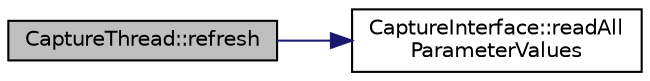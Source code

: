 digraph "CaptureThread::refresh"
{
 // INTERACTIVE_SVG=YES
  edge [fontname="Helvetica",fontsize="10",labelfontname="Helvetica",labelfontsize="10"];
  node [fontname="Helvetica",fontsize="10",shape=record];
  rankdir="LR";
  Node1 [label="CaptureThread::refresh",height=0.2,width=0.4,color="black", fillcolor="grey75", style="filled", fontcolor="black"];
  Node1 -> Node2 [color="midnightblue",fontsize="10",style="solid",fontname="Helvetica"];
  Node2 [label="CaptureInterface::readAll\lParameterValues",height=0.2,width=0.4,color="black", fillcolor="white", style="filled",URL="$d2/d7b/class_capture_interface.html#ac882cc609c932ac955eafc73220b0a1f"];
}
